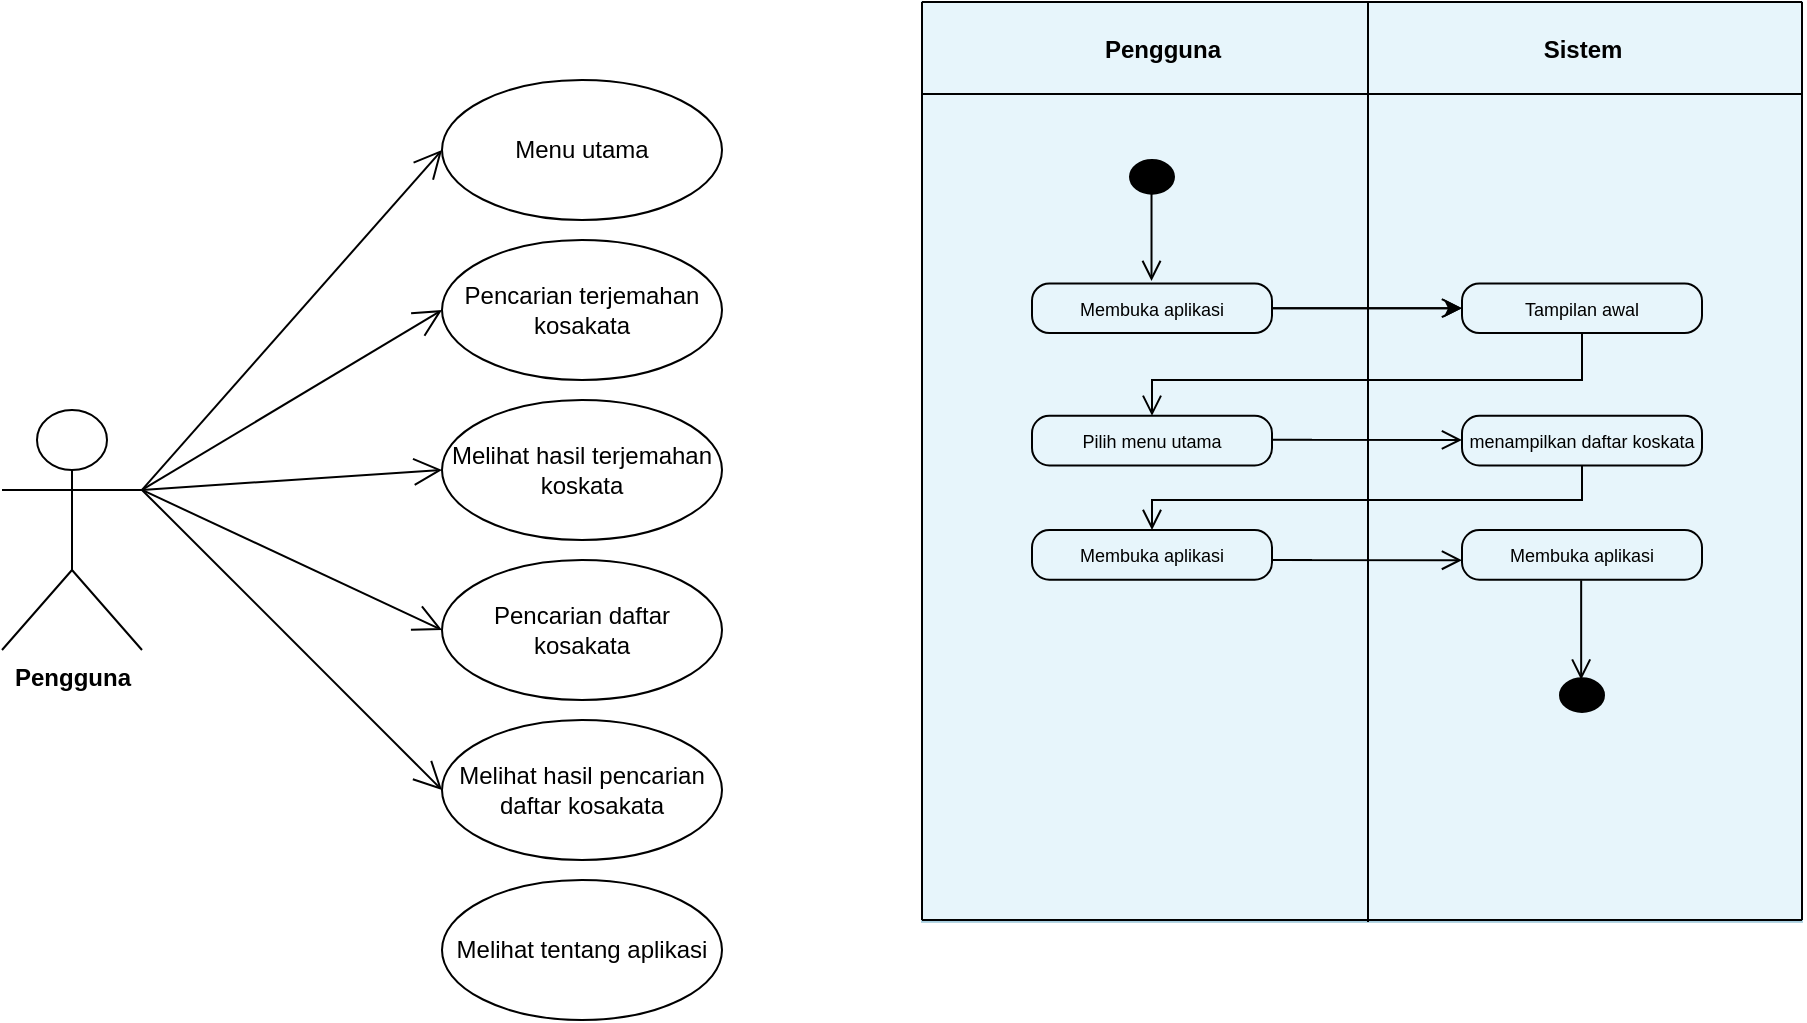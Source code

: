<mxfile version="20.0.4" type="github">
  <diagram name="Page-1" id="13e1069c-82ec-6db2-03f1-153e76fe0fe0">
    <mxGraphModel dx="964" dy="578" grid="1" gridSize="10" guides="1" tooltips="1" connect="1" arrows="1" fold="1" page="1" pageScale="1" pageWidth="1100" pageHeight="850" background="#ffffff" math="0" shadow="0">
      <root>
        <mxCell id="0" />
        <mxCell id="1" parent="0" />
        <mxCell id="nNu6dmn3I-eXbNnUtVfC-1" value="&lt;b&gt;Pengguna&lt;/b&gt;" style="shape=umlActor;verticalLabelPosition=bottom;verticalAlign=top;html=1;outlineConnect=0;" vertex="1" parent="1">
          <mxGeometry x="220" y="295" width="70" height="120" as="geometry" />
        </mxCell>
        <mxCell id="nNu6dmn3I-eXbNnUtVfC-2" value="Menu utama" style="ellipse;whiteSpace=wrap;html=1;" vertex="1" parent="1">
          <mxGeometry x="440" y="130" width="140" height="70" as="geometry" />
        </mxCell>
        <mxCell id="nNu6dmn3I-eXbNnUtVfC-3" value="Pencarian terjemahan kosakata&lt;br&gt;" style="ellipse;whiteSpace=wrap;html=1;" vertex="1" parent="1">
          <mxGeometry x="440" y="210" width="140" height="70" as="geometry" />
        </mxCell>
        <mxCell id="nNu6dmn3I-eXbNnUtVfC-4" value="Melihat hasil terjemahan koskata&lt;br&gt;" style="ellipse;whiteSpace=wrap;html=1;" vertex="1" parent="1">
          <mxGeometry x="440" y="290" width="140" height="70" as="geometry" />
        </mxCell>
        <mxCell id="nNu6dmn3I-eXbNnUtVfC-5" value="Pencarian daftar kosakata" style="ellipse;whiteSpace=wrap;html=1;" vertex="1" parent="1">
          <mxGeometry x="440" y="370" width="140" height="70" as="geometry" />
        </mxCell>
        <mxCell id="nNu6dmn3I-eXbNnUtVfC-6" value="Melihat hasil pencarian daftar kosakata" style="ellipse;whiteSpace=wrap;html=1;" vertex="1" parent="1">
          <mxGeometry x="440" y="450" width="140" height="70" as="geometry" />
        </mxCell>
        <mxCell id="nNu6dmn3I-eXbNnUtVfC-7" value="Melihat tentang aplikasi" style="ellipse;whiteSpace=wrap;html=1;" vertex="1" parent="1">
          <mxGeometry x="440" y="530" width="140" height="70" as="geometry" />
        </mxCell>
        <mxCell id="nNu6dmn3I-eXbNnUtVfC-9" value="" style="endArrow=open;endFill=1;endSize=12;html=1;rounded=0;exitX=1;exitY=0.333;exitDx=0;exitDy=0;exitPerimeter=0;entryX=0;entryY=0.5;entryDx=0;entryDy=0;" edge="1" parent="1" source="nNu6dmn3I-eXbNnUtVfC-1" target="nNu6dmn3I-eXbNnUtVfC-4">
          <mxGeometry width="160" relative="1" as="geometry">
            <mxPoint x="290" y="340" as="sourcePoint" />
            <mxPoint x="450" y="340" as="targetPoint" />
          </mxGeometry>
        </mxCell>
        <mxCell id="nNu6dmn3I-eXbNnUtVfC-10" value="" style="endArrow=open;endFill=1;endSize=12;html=1;rounded=0;exitX=1;exitY=0.333;exitDx=0;exitDy=0;exitPerimeter=0;entryX=0;entryY=0.5;entryDx=0;entryDy=0;" edge="1" parent="1" source="nNu6dmn3I-eXbNnUtVfC-1" target="nNu6dmn3I-eXbNnUtVfC-5">
          <mxGeometry width="160" relative="1" as="geometry">
            <mxPoint x="300" y="345" as="sourcePoint" />
            <mxPoint x="450.0" y="335" as="targetPoint" />
          </mxGeometry>
        </mxCell>
        <mxCell id="nNu6dmn3I-eXbNnUtVfC-11" value="" style="endArrow=open;endFill=1;endSize=12;html=1;rounded=0;exitX=1;exitY=0.333;exitDx=0;exitDy=0;exitPerimeter=0;entryX=0;entryY=0.5;entryDx=0;entryDy=0;" edge="1" parent="1" source="nNu6dmn3I-eXbNnUtVfC-1" target="nNu6dmn3I-eXbNnUtVfC-6">
          <mxGeometry width="160" relative="1" as="geometry">
            <mxPoint x="310" y="355" as="sourcePoint" />
            <mxPoint x="460.0" y="345" as="targetPoint" />
          </mxGeometry>
        </mxCell>
        <mxCell id="nNu6dmn3I-eXbNnUtVfC-12" value="" style="endArrow=open;endFill=1;endSize=12;html=1;rounded=0;exitX=1;exitY=0.333;exitDx=0;exitDy=0;exitPerimeter=0;entryX=0;entryY=0.5;entryDx=0;entryDy=0;" edge="1" parent="1" source="nNu6dmn3I-eXbNnUtVfC-1" target="nNu6dmn3I-eXbNnUtVfC-3">
          <mxGeometry width="160" relative="1" as="geometry">
            <mxPoint x="300.0" y="345" as="sourcePoint" />
            <mxPoint x="450.0" y="335" as="targetPoint" />
          </mxGeometry>
        </mxCell>
        <mxCell id="nNu6dmn3I-eXbNnUtVfC-13" value="" style="endArrow=open;endFill=1;endSize=12;html=1;rounded=0;exitX=1;exitY=0.333;exitDx=0;exitDy=0;exitPerimeter=0;entryX=0;entryY=0.5;entryDx=0;entryDy=0;" edge="1" parent="1" source="nNu6dmn3I-eXbNnUtVfC-1" target="nNu6dmn3I-eXbNnUtVfC-2">
          <mxGeometry width="160" relative="1" as="geometry">
            <mxPoint x="310.0" y="355" as="sourcePoint" />
            <mxPoint x="460.0" y="345" as="targetPoint" />
          </mxGeometry>
        </mxCell>
        <mxCell id="nNu6dmn3I-eXbNnUtVfC-52" value="" style="group;fillColor=#b1ddf0;strokeColor=#10739e;opacity=30;" vertex="1" connectable="0" parent="1">
          <mxGeometry x="680" y="91" width="440" height="460" as="geometry" />
        </mxCell>
        <mxCell id="nNu6dmn3I-eXbNnUtVfC-25" value="" style="endArrow=none;html=1;rounded=0;" edge="1" parent="nNu6dmn3I-eXbNnUtVfC-52">
          <mxGeometry width="50" height="50" relative="1" as="geometry">
            <mxPoint y="46" as="sourcePoint" />
            <mxPoint x="440" y="46" as="targetPoint" />
          </mxGeometry>
        </mxCell>
        <mxCell id="nNu6dmn3I-eXbNnUtVfC-26" value="" style="endArrow=none;html=1;rounded=0;" edge="1" parent="nNu6dmn3I-eXbNnUtVfC-52">
          <mxGeometry width="50" height="50" relative="1" as="geometry">
            <mxPoint x="223" y="460" as="sourcePoint" />
            <mxPoint x="223" as="targetPoint" />
          </mxGeometry>
        </mxCell>
        <mxCell id="nNu6dmn3I-eXbNnUtVfC-27" value="&lt;b&gt;Pengguna&lt;/b&gt;" style="text;html=1;resizable=0;autosize=1;align=center;verticalAlign=middle;points=[];fillColor=none;strokeColor=none;rounded=0;opacity=30;" vertex="1" parent="nNu6dmn3I-eXbNnUtVfC-52">
          <mxGeometry x="80" y="9" width="80" height="30" as="geometry" />
        </mxCell>
        <mxCell id="nNu6dmn3I-eXbNnUtVfC-28" value="&lt;b&gt;Sistem&lt;/b&gt;" style="text;html=1;resizable=0;autosize=1;align=center;verticalAlign=middle;points=[];fillColor=none;strokeColor=none;rounded=0;opacity=30;" vertex="1" parent="nNu6dmn3I-eXbNnUtVfC-52">
          <mxGeometry x="300" y="9" width="60" height="30" as="geometry" />
        </mxCell>
        <mxCell id="nNu6dmn3I-eXbNnUtVfC-18" value="" style="endArrow=none;html=1;rounded=0;" edge="1" parent="nNu6dmn3I-eXbNnUtVfC-52">
          <mxGeometry width="50" height="50" relative="1" as="geometry">
            <mxPoint y="459" as="sourcePoint" />
            <mxPoint as="targetPoint" />
          </mxGeometry>
        </mxCell>
        <mxCell id="nNu6dmn3I-eXbNnUtVfC-19" value="" style="endArrow=none;html=1;rounded=0;" edge="1" parent="nNu6dmn3I-eXbNnUtVfC-52">
          <mxGeometry width="50" height="50" relative="1" as="geometry">
            <mxPoint x="440" y="459" as="sourcePoint" />
            <mxPoint x="440" as="targetPoint" />
          </mxGeometry>
        </mxCell>
        <mxCell id="nNu6dmn3I-eXbNnUtVfC-20" value="" style="endArrow=none;html=1;rounded=0;" edge="1" parent="nNu6dmn3I-eXbNnUtVfC-52">
          <mxGeometry width="50" height="50" relative="1" as="geometry">
            <mxPoint y="459.0" as="sourcePoint" />
            <mxPoint x="440" y="459.0" as="targetPoint" />
          </mxGeometry>
        </mxCell>
        <mxCell id="nNu6dmn3I-eXbNnUtVfC-21" value="" style="endArrow=none;html=1;rounded=0;" edge="1" parent="nNu6dmn3I-eXbNnUtVfC-52">
          <mxGeometry width="50" height="50" relative="1" as="geometry">
            <mxPoint as="sourcePoint" />
            <mxPoint x="440" as="targetPoint" />
          </mxGeometry>
        </mxCell>
        <mxCell id="nNu6dmn3I-eXbNnUtVfC-29" value="" style="ellipse;html=1;shape=startState;fillColor=#000000;strokeColor=#000000;" vertex="1" parent="nNu6dmn3I-eXbNnUtVfC-52">
          <mxGeometry x="100" y="75.001" width="30" height="24.829" as="geometry" />
        </mxCell>
        <mxCell id="nNu6dmn3I-eXbNnUtVfC-32" value="&lt;font style=&quot;font-size: 9px;&quot;&gt;Membuka aplikasi&lt;/font&gt;" style="rounded=1;whiteSpace=wrap;html=1;strokeColor=#000000;strokeWidth=1;fillColor=none;arcSize=35;" vertex="1" parent="nNu6dmn3I-eXbNnUtVfC-52">
          <mxGeometry x="55" y="140.699" width="120" height="24.829" as="geometry" />
        </mxCell>
        <mxCell id="nNu6dmn3I-eXbNnUtVfC-33" value="&lt;font style=&quot;font-size: 9px;&quot;&gt;Pilih menu utama&lt;/font&gt;" style="rounded=1;whiteSpace=wrap;html=1;strokeColor=#000000;strokeWidth=1;fillColor=none;arcSize=35;" vertex="1" parent="nNu6dmn3I-eXbNnUtVfC-52">
          <mxGeometry x="55" y="206.911" width="120" height="24.829" as="geometry" />
        </mxCell>
        <mxCell id="nNu6dmn3I-eXbNnUtVfC-34" value="&lt;font style=&quot;font-size: 9px;&quot;&gt;Tampilan awal&lt;/font&gt;" style="rounded=1;whiteSpace=wrap;html=1;strokeColor=#000000;strokeWidth=1;fillColor=none;arcSize=35;" vertex="1" parent="nNu6dmn3I-eXbNnUtVfC-52">
          <mxGeometry x="270" y="140.699" width="120" height="24.829" as="geometry" />
        </mxCell>
        <mxCell id="nNu6dmn3I-eXbNnUtVfC-35" value="&lt;font style=&quot;font-size: 9px;&quot;&gt;menampilkan daftar koskata&lt;/font&gt;" style="rounded=1;whiteSpace=wrap;html=1;strokeColor=#000000;strokeWidth=1;fillColor=none;arcSize=35;" vertex="1" parent="nNu6dmn3I-eXbNnUtVfC-52">
          <mxGeometry x="270" y="206.911" width="120" height="24.829" as="geometry" />
        </mxCell>
        <mxCell id="nNu6dmn3I-eXbNnUtVfC-36" value="&lt;font style=&quot;font-size: 9px;&quot;&gt;Membuka aplikasi&lt;/font&gt;" style="rounded=1;whiteSpace=wrap;html=1;strokeColor=#000000;strokeWidth=1;fillColor=none;arcSize=35;" vertex="1" parent="nNu6dmn3I-eXbNnUtVfC-52">
          <mxGeometry x="270" y="264.018" width="120" height="24.829" as="geometry" />
        </mxCell>
        <mxCell id="nNu6dmn3I-eXbNnUtVfC-37" value="&lt;font style=&quot;font-size: 9px;&quot;&gt;Membuka aplikasi&lt;/font&gt;" style="rounded=1;whiteSpace=wrap;html=1;strokeColor=#000000;strokeWidth=1;fillColor=none;arcSize=35;" vertex="1" parent="nNu6dmn3I-eXbNnUtVfC-52">
          <mxGeometry x="55" y="264.018" width="120" height="24.829" as="geometry" />
        </mxCell>
        <mxCell id="nNu6dmn3I-eXbNnUtVfC-39" value="" style="ellipse;html=1;shape=startState;fillColor=#000000;strokeColor=#000000;" vertex="1" parent="nNu6dmn3I-eXbNnUtVfC-52">
          <mxGeometry x="315" y="334.171" width="30" height="24.829" as="geometry" />
        </mxCell>
        <mxCell id="nNu6dmn3I-eXbNnUtVfC-41" value="" style="edgeStyle=orthogonalEdgeStyle;html=1;verticalAlign=bottom;endArrow=open;endSize=8;strokeColor=#000000;rounded=0;" edge="1" parent="nNu6dmn3I-eXbNnUtVfC-52">
          <mxGeometry relative="1" as="geometry">
            <mxPoint x="329.58" y="338.829" as="targetPoint" />
            <mxPoint x="329.58" y="289.171" as="sourcePoint" />
          </mxGeometry>
        </mxCell>
        <mxCell id="nNu6dmn3I-eXbNnUtVfC-42" value="" style="edgeStyle=orthogonalEdgeStyle;html=1;verticalAlign=bottom;endArrow=open;endSize=8;strokeColor=#000000;rounded=0;" edge="1" parent="nNu6dmn3I-eXbNnUtVfC-52">
          <mxGeometry relative="1" as="geometry">
            <mxPoint x="114.76" y="139.489" as="targetPoint" />
            <mxPoint x="114.76" y="89.831" as="sourcePoint" />
          </mxGeometry>
        </mxCell>
        <mxCell id="nNu6dmn3I-eXbNnUtVfC-43" value="" style="edgeStyle=orthogonalEdgeStyle;html=1;verticalAlign=bottom;endArrow=open;endSize=8;strokeColor=#000000;rounded=0;exitX=1;exitY=0.5;exitDx=0;exitDy=0;entryX=0;entryY=0.5;entryDx=0;entryDy=0;" edge="1" parent="nNu6dmn3I-eXbNnUtVfC-52" source="nNu6dmn3I-eXbNnUtVfC-32" target="nNu6dmn3I-eXbNnUtVfC-34">
          <mxGeometry relative="1" as="geometry">
            <mxPoint x="220.0" y="165.529" as="targetPoint" />
            <mxPoint x="220.0" y="115.871" as="sourcePoint" />
          </mxGeometry>
        </mxCell>
        <mxCell id="nNu6dmn3I-eXbNnUtVfC-46" value="" style="edgeStyle=orthogonalEdgeStyle;rounded=0;orthogonalLoop=1;jettySize=auto;html=1;fontColor=#000000;strokeColor=#000000;" edge="1" parent="nNu6dmn3I-eXbNnUtVfC-52" source="nNu6dmn3I-eXbNnUtVfC-32" target="nNu6dmn3I-eXbNnUtVfC-34">
          <mxGeometry relative="1" as="geometry" />
        </mxCell>
        <mxCell id="nNu6dmn3I-eXbNnUtVfC-44" value="" style="edgeStyle=orthogonalEdgeStyle;html=1;verticalAlign=bottom;endArrow=open;endSize=8;strokeColor=#000000;rounded=0;exitX=0.5;exitY=1;exitDx=0;exitDy=0;entryX=0.5;entryY=0;entryDx=0;entryDy=0;" edge="1" parent="nNu6dmn3I-eXbNnUtVfC-52" source="nNu6dmn3I-eXbNnUtVfC-34" target="nNu6dmn3I-eXbNnUtVfC-33">
          <mxGeometry relative="1" as="geometry">
            <mxPoint x="280" y="163.114" as="targetPoint" />
            <mxPoint x="185" y="163.114" as="sourcePoint" />
            <Array as="points">
              <mxPoint x="330" y="189" />
              <mxPoint x="115" y="189" />
            </Array>
          </mxGeometry>
        </mxCell>
        <mxCell id="nNu6dmn3I-eXbNnUtVfC-47" value="" style="edgeStyle=orthogonalEdgeStyle;html=1;verticalAlign=bottom;endArrow=open;endSize=8;strokeColor=#000000;rounded=0;exitX=1;exitY=0.5;exitDx=0;exitDy=0;" edge="1" parent="nNu6dmn3I-eXbNnUtVfC-52">
          <mxGeometry relative="1" as="geometry">
            <mxPoint x="270" y="219" as="targetPoint" />
            <mxPoint x="195" y="218.874" as="sourcePoint" />
            <Array as="points">
              <mxPoint x="175" y="219" />
              <mxPoint x="175" y="219" />
            </Array>
          </mxGeometry>
        </mxCell>
        <mxCell id="nNu6dmn3I-eXbNnUtVfC-49" value="" style="edgeStyle=orthogonalEdgeStyle;html=1;verticalAlign=bottom;endArrow=open;endSize=8;strokeColor=#000000;rounded=0;exitX=0.5;exitY=1;exitDx=0;exitDy=0;entryX=0.5;entryY=0;entryDx=0;entryDy=0;" edge="1" parent="nNu6dmn3I-eXbNnUtVfC-52" source="nNu6dmn3I-eXbNnUtVfC-35" target="nNu6dmn3I-eXbNnUtVfC-37">
          <mxGeometry relative="1" as="geometry">
            <mxPoint x="120" y="269" as="targetPoint" />
            <mxPoint x="335" y="231.738" as="sourcePoint" />
            <Array as="points">
              <mxPoint x="330" y="249" />
              <mxPoint x="115" y="249" />
            </Array>
          </mxGeometry>
        </mxCell>
        <mxCell id="nNu6dmn3I-eXbNnUtVfC-51" value="" style="edgeStyle=orthogonalEdgeStyle;html=1;verticalAlign=bottom;endArrow=open;endSize=8;strokeColor=#000000;rounded=0;exitX=1;exitY=0.5;exitDx=0;exitDy=0;" edge="1" parent="nNu6dmn3I-eXbNnUtVfC-52">
          <mxGeometry relative="1" as="geometry">
            <mxPoint x="270" y="279.13" as="targetPoint" />
            <mxPoint x="195" y="279.004" as="sourcePoint" />
            <Array as="points">
              <mxPoint x="175" y="279.13" />
              <mxPoint x="175" y="279.13" />
            </Array>
          </mxGeometry>
        </mxCell>
      </root>
    </mxGraphModel>
  </diagram>
</mxfile>
